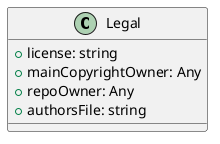 @startuml
class Legal {
  + license: string
  + mainCopyrightOwner: Any
  + repoOwner: Any
  + authorsFile: string
}
@enduml
